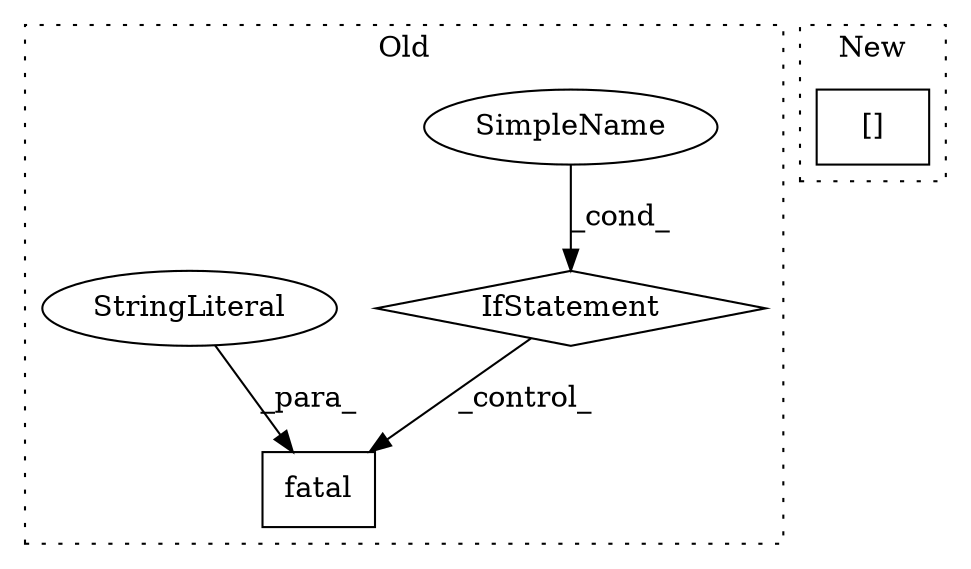 digraph G {
subgraph cluster0 {
1 [label="fatal" a="32" s="1336,1392" l="6,1" shape="box"];
3 [label="IfStatement" a="25" s="1291,1318" l="4,2" shape="diamond"];
4 [label="SimpleName" a="42" s="" l="" shape="ellipse"];
5 [label="StringLiteral" a="45" s="1342" l="50" shape="ellipse"];
label = "Old";
style="dotted";
}
subgraph cluster1 {
2 [label="[]" a="2" s="3453,3485" l="21,1" shape="box"];
label = "New";
style="dotted";
}
3 -> 1 [label="_control_"];
4 -> 3 [label="_cond_"];
5 -> 1 [label="_para_"];
}